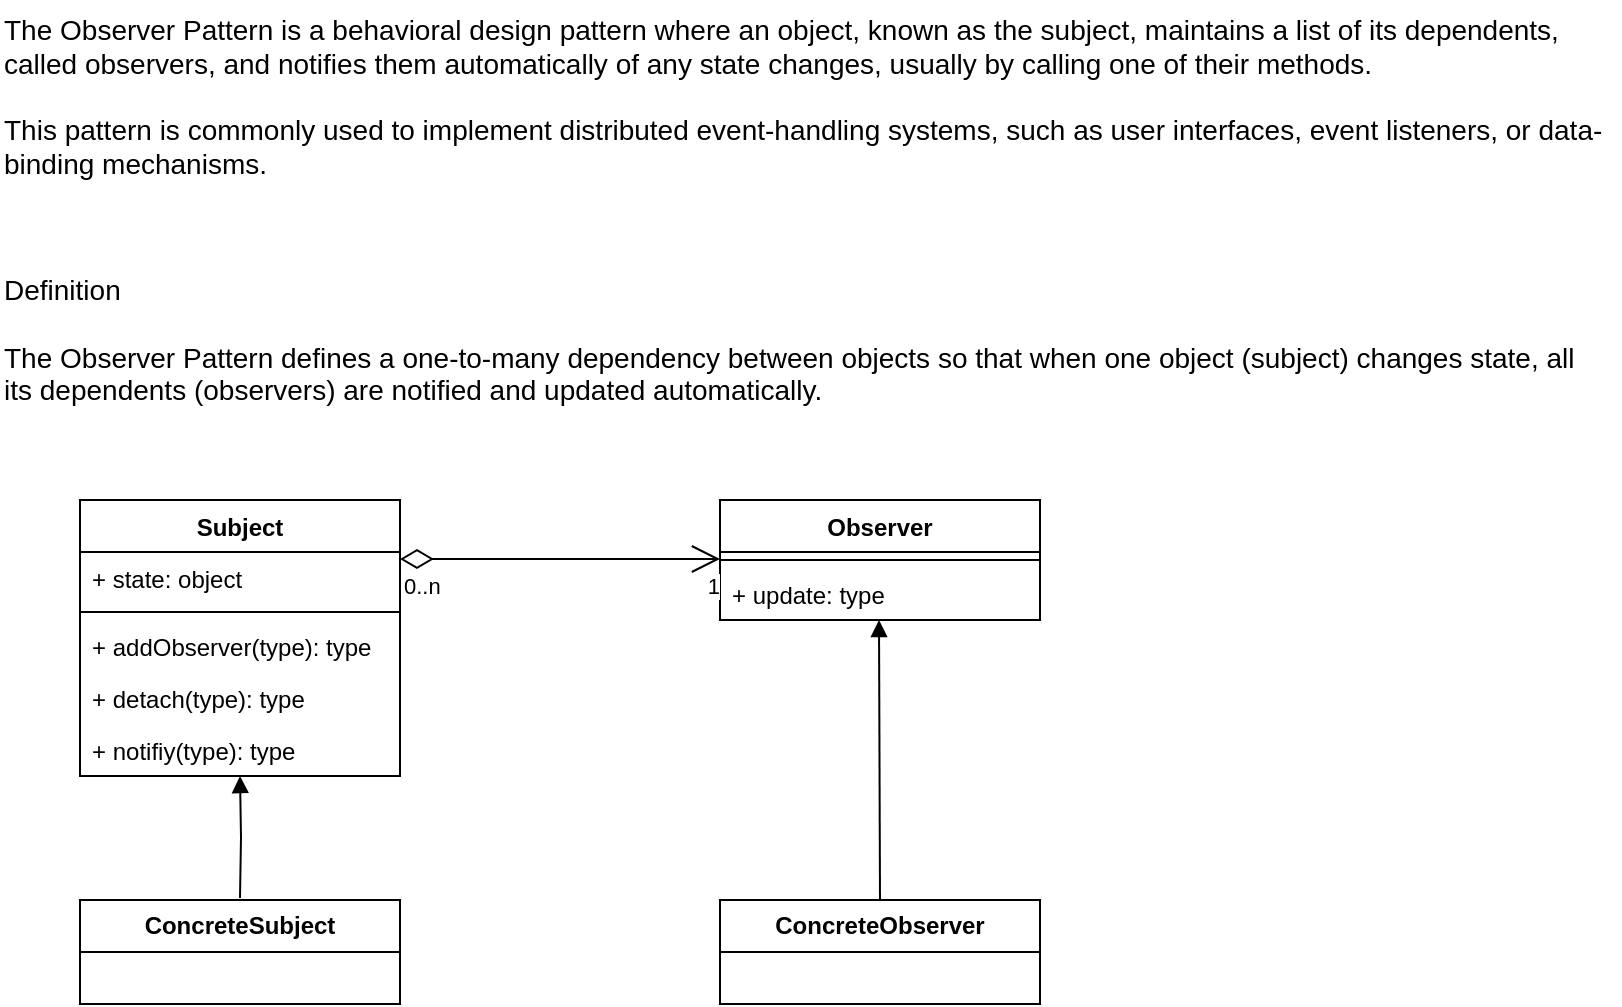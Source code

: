 <mxfile version="28.0.7">
  <diagram name="Page-1" id="4AnDUFGYBO-_3WgCWL5g">
    <mxGraphModel dx="914" dy="1636" grid="1" gridSize="10" guides="1" tooltips="1" connect="1" arrows="1" fold="1" page="1" pageScale="1" pageWidth="850" pageHeight="1100" math="0" shadow="0">
      <root>
        <mxCell id="0" />
        <mxCell id="1" parent="0" />
        <mxCell id="7SThADJdRw33NjqNuo1c-5" value="Subject" style="swimlane;fontStyle=1;align=center;verticalAlign=top;childLayout=stackLayout;horizontal=1;startSize=26;horizontalStack=0;resizeParent=1;resizeParentMax=0;resizeLast=0;collapsible=1;marginBottom=0;whiteSpace=wrap;html=1;" vertex="1" parent="1">
          <mxGeometry x="80" y="40" width="160" height="138" as="geometry" />
        </mxCell>
        <mxCell id="7SThADJdRw33NjqNuo1c-6" value="+ state: object" style="text;strokeColor=none;fillColor=none;align=left;verticalAlign=top;spacingLeft=4;spacingRight=4;overflow=hidden;rotatable=0;points=[[0,0.5],[1,0.5]];portConstraint=eastwest;whiteSpace=wrap;html=1;" vertex="1" parent="7SThADJdRw33NjqNuo1c-5">
          <mxGeometry y="26" width="160" height="26" as="geometry" />
        </mxCell>
        <mxCell id="7SThADJdRw33NjqNuo1c-7" value="" style="line;strokeWidth=1;fillColor=none;align=left;verticalAlign=middle;spacingTop=-1;spacingLeft=3;spacingRight=3;rotatable=0;labelPosition=right;points=[];portConstraint=eastwest;strokeColor=inherit;" vertex="1" parent="7SThADJdRw33NjqNuo1c-5">
          <mxGeometry y="52" width="160" height="8" as="geometry" />
        </mxCell>
        <mxCell id="7SThADJdRw33NjqNuo1c-9" value="+ addObserver(type): type" style="text;strokeColor=none;fillColor=none;align=left;verticalAlign=top;spacingLeft=4;spacingRight=4;overflow=hidden;rotatable=0;points=[[0,0.5],[1,0.5]];portConstraint=eastwest;whiteSpace=wrap;html=1;" vertex="1" parent="7SThADJdRw33NjqNuo1c-5">
          <mxGeometry y="60" width="160" height="26" as="geometry" />
        </mxCell>
        <mxCell id="7SThADJdRw33NjqNuo1c-10" value="+ detach(type): type" style="text;strokeColor=none;fillColor=none;align=left;verticalAlign=top;spacingLeft=4;spacingRight=4;overflow=hidden;rotatable=0;points=[[0,0.5],[1,0.5]];portConstraint=eastwest;whiteSpace=wrap;html=1;" vertex="1" parent="7SThADJdRw33NjqNuo1c-5">
          <mxGeometry y="86" width="160" height="26" as="geometry" />
        </mxCell>
        <mxCell id="7SThADJdRw33NjqNuo1c-8" value="+ notifiy(type): type" style="text;strokeColor=none;fillColor=none;align=left;verticalAlign=top;spacingLeft=4;spacingRight=4;overflow=hidden;rotatable=0;points=[[0,0.5],[1,0.5]];portConstraint=eastwest;whiteSpace=wrap;html=1;" vertex="1" parent="7SThADJdRw33NjqNuo1c-5">
          <mxGeometry y="112" width="160" height="26" as="geometry" />
        </mxCell>
        <mxCell id="7SThADJdRw33NjqNuo1c-12" value="Observer" style="swimlane;fontStyle=1;align=center;verticalAlign=top;childLayout=stackLayout;horizontal=1;startSize=26;horizontalStack=0;resizeParent=1;resizeParentMax=0;resizeLast=0;collapsible=1;marginBottom=0;whiteSpace=wrap;html=1;" vertex="1" parent="1">
          <mxGeometry x="400" y="40" width="160" height="60" as="geometry" />
        </mxCell>
        <mxCell id="7SThADJdRw33NjqNuo1c-14" value="" style="line;strokeWidth=1;fillColor=none;align=left;verticalAlign=middle;spacingTop=-1;spacingLeft=3;spacingRight=3;rotatable=0;labelPosition=right;points=[];portConstraint=eastwest;strokeColor=inherit;" vertex="1" parent="7SThADJdRw33NjqNuo1c-12">
          <mxGeometry y="26" width="160" height="8" as="geometry" />
        </mxCell>
        <mxCell id="7SThADJdRw33NjqNuo1c-15" value="+ update: type" style="text;strokeColor=none;fillColor=none;align=left;verticalAlign=top;spacingLeft=4;spacingRight=4;overflow=hidden;rotatable=0;points=[[0,0.5],[1,0.5]];portConstraint=eastwest;whiteSpace=wrap;html=1;" vertex="1" parent="7SThADJdRw33NjqNuo1c-12">
          <mxGeometry y="34" width="160" height="26" as="geometry" />
        </mxCell>
        <mxCell id="7SThADJdRw33NjqNuo1c-16" value="&lt;b&gt;ConcreteSubject&lt;/b&gt;" style="swimlane;fontStyle=0;childLayout=stackLayout;horizontal=1;startSize=26;fillColor=none;horizontalStack=0;resizeParent=1;resizeParentMax=0;resizeLast=0;collapsible=1;marginBottom=0;whiteSpace=wrap;html=1;" vertex="1" parent="1">
          <mxGeometry x="80" y="240" width="160" height="52" as="geometry" />
        </mxCell>
        <mxCell id="7SThADJdRw33NjqNuo1c-20" value="&lt;b&gt;ConcreteObserver&lt;/b&gt;" style="swimlane;fontStyle=0;childLayout=stackLayout;horizontal=1;startSize=26;fillColor=none;horizontalStack=0;resizeParent=1;resizeParentMax=0;resizeLast=0;collapsible=1;marginBottom=0;whiteSpace=wrap;html=1;" vertex="1" parent="1">
          <mxGeometry x="400" y="240" width="160" height="52" as="geometry" />
        </mxCell>
        <mxCell id="7SThADJdRw33NjqNuo1c-21" value="" style="endArrow=open;html=1;endSize=12;startArrow=diamondThin;startSize=14;startFill=0;edgeStyle=orthogonalEdgeStyle;rounded=0;" edge="1" parent="1">
          <mxGeometry relative="1" as="geometry">
            <mxPoint x="240" y="69.5" as="sourcePoint" />
            <mxPoint x="400" y="69.5" as="targetPoint" />
          </mxGeometry>
        </mxCell>
        <mxCell id="7SThADJdRw33NjqNuo1c-22" value="0..n" style="edgeLabel;resizable=0;html=1;align=left;verticalAlign=top;" connectable="0" vertex="1" parent="7SThADJdRw33NjqNuo1c-21">
          <mxGeometry x="-1" relative="1" as="geometry" />
        </mxCell>
        <mxCell id="7SThADJdRw33NjqNuo1c-23" value="1" style="edgeLabel;resizable=0;html=1;align=right;verticalAlign=top;" connectable="0" vertex="1" parent="7SThADJdRw33NjqNuo1c-21">
          <mxGeometry x="1" relative="1" as="geometry" />
        </mxCell>
        <mxCell id="7SThADJdRw33NjqNuo1c-26" value="" style="endArrow=block;endFill=1;html=1;edgeStyle=orthogonalEdgeStyle;align=left;verticalAlign=top;rounded=0;entryX=0.5;entryY=1;entryDx=0;entryDy=0;" edge="1" parent="1" target="7SThADJdRw33NjqNuo1c-5">
          <mxGeometry x="-1" relative="1" as="geometry">
            <mxPoint x="160" y="239" as="sourcePoint" />
            <mxPoint x="320" y="239" as="targetPoint" />
          </mxGeometry>
        </mxCell>
        <mxCell id="7SThADJdRw33NjqNuo1c-28" value="" style="endArrow=block;endFill=1;html=1;edgeStyle=orthogonalEdgeStyle;align=left;verticalAlign=top;rounded=0;entryX=0.5;entryY=1;entryDx=0;entryDy=0;exitX=0.5;exitY=0;exitDx=0;exitDy=0;" edge="1" parent="1" source="7SThADJdRw33NjqNuo1c-20">
          <mxGeometry x="-1" relative="1" as="geometry">
            <mxPoint x="479.5" y="161" as="sourcePoint" />
            <mxPoint x="479.5" y="100" as="targetPoint" />
            <mxPoint as="offset" />
          </mxGeometry>
        </mxCell>
        <mxCell id="7SThADJdRw33NjqNuo1c-30" value="The Observer Pattern is a behavioral design pattern where an object, known as the subject, maintains a list of its dependents, called observers, and notifies them automatically of any state changes, usually by calling one of their methods.&#xa;&#xa;This pattern is commonly used to implement distributed event-handling systems, such as user interfaces, event listeners, or data-binding mechanisms." style="text;whiteSpace=wrap;fontSize=14;" vertex="1" parent="1">
          <mxGeometry x="40" y="-210" width="810" height="100" as="geometry" />
        </mxCell>
        <mxCell id="7SThADJdRw33NjqNuo1c-31" value="Definition&#xa;&#xa;The Observer Pattern defines a one-to-many dependency between objects so that when one object (subject) changes state, all its dependents (observers) are notified and updated automatically." style="text;whiteSpace=wrap;fontSize=14;" vertex="1" parent="1">
          <mxGeometry x="40" y="-80" width="800" height="70" as="geometry" />
        </mxCell>
      </root>
    </mxGraphModel>
  </diagram>
</mxfile>
